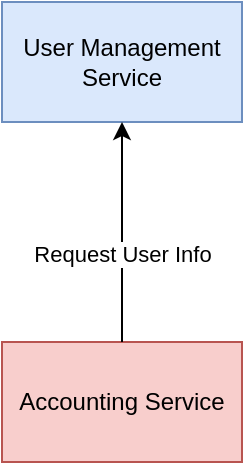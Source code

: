 <mxfile version="21.2.8" type="device" pages="5">
  <diagram name="1. One-to-One Service" id="2YBvvXClWsGukQMizWep">
    <mxGraphModel dx="1306" dy="811" grid="1" gridSize="10" guides="1" tooltips="1" connect="1" arrows="1" fold="1" page="1" pageScale="1" pageWidth="850" pageHeight="1100" math="0" shadow="0">
      <root>
        <mxCell id="0" />
        <mxCell id="1" parent="0" />
        <mxCell id="vMhwtUkk92McPzn8KWq_-1" value="User Management&lt;br&gt;Service" style="rounded=0;whiteSpace=wrap;html=1;fillColor=#dae8fc;strokeColor=#6c8ebf;" parent="1" vertex="1">
          <mxGeometry x="180" y="50" width="120" height="60" as="geometry" />
        </mxCell>
        <mxCell id="vMhwtUkk92McPzn8KWq_-2" value="Accounting Service" style="rounded=0;whiteSpace=wrap;html=1;fillColor=#f8cecc;strokeColor=#b85450;" parent="1" vertex="1">
          <mxGeometry x="180" y="220" width="120" height="60" as="geometry" />
        </mxCell>
        <mxCell id="vMhwtUkk92McPzn8KWq_-3" value="" style="endArrow=classic;html=1;rounded=0;exitX=0.5;exitY=0;exitDx=0;exitDy=0;" parent="1" source="vMhwtUkk92McPzn8KWq_-2" target="vMhwtUkk92McPzn8KWq_-1" edge="1">
          <mxGeometry width="50" height="50" relative="1" as="geometry">
            <mxPoint x="300" y="350" as="sourcePoint" />
            <mxPoint x="350" y="300" as="targetPoint" />
          </mxGeometry>
        </mxCell>
        <mxCell id="vMhwtUkk92McPzn8KWq_-4" value="Request User Info" style="edgeLabel;html=1;align=center;verticalAlign=middle;resizable=0;points=[];" parent="vMhwtUkk92McPzn8KWq_-3" vertex="1" connectable="0">
          <mxGeometry x="-0.199" y="1" relative="1" as="geometry">
            <mxPoint x="1" as="offset" />
          </mxGeometry>
        </mxCell>
      </root>
    </mxGraphModel>
  </diagram>
  <diagram id="zNXtOOr3SQ-DR57EHMuo" name="2. One-to-many">
    <mxGraphModel dx="1306" dy="811" grid="1" gridSize="10" guides="1" tooltips="1" connect="1" arrows="1" fold="1" page="1" pageScale="1" pageWidth="827" pageHeight="1169" math="0" shadow="0">
      <root>
        <mxCell id="0" />
        <mxCell id="1" parent="0" />
        <mxCell id="7NkdLn3xQdVWbXAN1BmN-1" value="User Management&lt;br&gt;Service" style="rounded=0;whiteSpace=wrap;html=1;fillColor=#dae8fc;strokeColor=#6c8ebf;" parent="1" vertex="1">
          <mxGeometry x="180" y="50" width="120" height="60" as="geometry" />
        </mxCell>
        <mxCell id="7NkdLn3xQdVWbXAN1BmN-2" value="Accounting Service" style="rounded=0;whiteSpace=wrap;html=1;fillColor=#f8cecc;strokeColor=#b85450;" parent="1" vertex="1">
          <mxGeometry x="40" y="210" width="120" height="60" as="geometry" />
        </mxCell>
        <mxCell id="7NkdLn3xQdVWbXAN1BmN-3" value="" style="endArrow=classic;html=1;rounded=0;exitX=0.5;exitY=0;exitDx=0;exitDy=0;" parent="1" source="7NkdLn3xQdVWbXAN1BmN-2" target="7NkdLn3xQdVWbXAN1BmN-1" edge="1">
          <mxGeometry width="50" height="50" relative="1" as="geometry">
            <mxPoint x="300" y="350" as="sourcePoint" />
            <mxPoint x="350" y="300" as="targetPoint" />
            <Array as="points">
              <mxPoint x="100" y="80" />
            </Array>
          </mxGeometry>
        </mxCell>
        <mxCell id="7NkdLn3xQdVWbXAN1BmN-4" value="Request User Info" style="edgeLabel;html=1;align=center;verticalAlign=middle;resizable=0;points=[];" parent="7NkdLn3xQdVWbXAN1BmN-3" vertex="1" connectable="0">
          <mxGeometry x="-0.199" y="1" relative="1" as="geometry">
            <mxPoint x="1" as="offset" />
          </mxGeometry>
        </mxCell>
        <mxCell id="7NkdLn3xQdVWbXAN1BmN-5" value="Statistics Service" style="rounded=0;whiteSpace=wrap;html=1;fillColor=#f8cecc;strokeColor=#b85450;" parent="1" vertex="1">
          <mxGeometry x="180" y="210" width="120" height="60" as="geometry" />
        </mxCell>
        <mxCell id="7NkdLn3xQdVWbXAN1BmN-6" value="Mail Service" style="rounded=0;whiteSpace=wrap;html=1;fillColor=#f8cecc;strokeColor=#b85450;" parent="1" vertex="1">
          <mxGeometry x="330" y="210" width="120" height="60" as="geometry" />
        </mxCell>
        <mxCell id="7NkdLn3xQdVWbXAN1BmN-7" value="" style="endArrow=classic;html=1;rounded=0;entryX=1;entryY=0.5;entryDx=0;entryDy=0;" parent="1" source="7NkdLn3xQdVWbXAN1BmN-6" target="7NkdLn3xQdVWbXAN1BmN-1" edge="1">
          <mxGeometry width="50" height="50" relative="1" as="geometry">
            <mxPoint x="110" y="220" as="sourcePoint" />
            <mxPoint x="190" y="90" as="targetPoint" />
            <Array as="points">
              <mxPoint x="390" y="80" />
            </Array>
          </mxGeometry>
        </mxCell>
        <mxCell id="7NkdLn3xQdVWbXAN1BmN-8" value="Request User Info" style="edgeLabel;html=1;align=center;verticalAlign=middle;resizable=0;points=[];" parent="7NkdLn3xQdVWbXAN1BmN-7" vertex="1" connectable="0">
          <mxGeometry x="-0.199" y="1" relative="1" as="geometry">
            <mxPoint x="1" as="offset" />
          </mxGeometry>
        </mxCell>
        <mxCell id="7NkdLn3xQdVWbXAN1BmN-9" value="" style="endArrow=classic;html=1;rounded=0;entryX=0.5;entryY=1;entryDx=0;entryDy=0;exitX=0.5;exitY=0;exitDx=0;exitDy=0;" parent="1" source="7NkdLn3xQdVWbXAN1BmN-5" target="7NkdLn3xQdVWbXAN1BmN-1" edge="1">
          <mxGeometry width="50" height="50" relative="1" as="geometry">
            <mxPoint x="400" y="220" as="sourcePoint" />
            <mxPoint x="310" y="90" as="targetPoint" />
            <Array as="points" />
          </mxGeometry>
        </mxCell>
        <mxCell id="7NkdLn3xQdVWbXAN1BmN-10" value="Request User Info" style="edgeLabel;html=1;align=center;verticalAlign=middle;resizable=0;points=[];" parent="7NkdLn3xQdVWbXAN1BmN-9" vertex="1" connectable="0">
          <mxGeometry x="-0.199" y="1" relative="1" as="geometry">
            <mxPoint x="1" as="offset" />
          </mxGeometry>
        </mxCell>
      </root>
    </mxGraphModel>
  </diagram>
  <diagram id="sLTfV-Mv8x6k5jD3IU0b" name="3. many-to-many">
    <mxGraphModel dx="2014" dy="737" grid="1" gridSize="10" guides="1" tooltips="1" connect="1" arrows="1" fold="1" page="1" pageScale="1" pageWidth="827" pageHeight="1169" math="0" shadow="0">
      <root>
        <mxCell id="0" />
        <mxCell id="1" parent="0" />
        <mxCell id="_6pNPz45x10l2pBfpzJO-1" value="User Management&lt;br&gt;Service" style="rounded=0;whiteSpace=wrap;html=1;fillColor=#dae8fc;strokeColor=#6c8ebf;" parent="1" vertex="1">
          <mxGeometry x="180" y="50" width="120" height="60" as="geometry" />
        </mxCell>
        <mxCell id="_6pNPz45x10l2pBfpzJO-2" value="Accounting Service" style="rounded=0;whiteSpace=wrap;html=1;fillColor=#f8cecc;strokeColor=#b85450;" parent="1" vertex="1">
          <mxGeometry x="40" y="210" width="120" height="60" as="geometry" />
        </mxCell>
        <mxCell id="_6pNPz45x10l2pBfpzJO-3" value="" style="endArrow=classic;html=1;rounded=0;exitX=0.5;exitY=0;exitDx=0;exitDy=0;" parent="1" source="_6pNPz45x10l2pBfpzJO-2" target="_6pNPz45x10l2pBfpzJO-1" edge="1">
          <mxGeometry width="50" height="50" relative="1" as="geometry">
            <mxPoint x="300" y="350" as="sourcePoint" />
            <mxPoint x="350" y="300" as="targetPoint" />
            <Array as="points">
              <mxPoint x="100" y="80" />
            </Array>
          </mxGeometry>
        </mxCell>
        <mxCell id="_6pNPz45x10l2pBfpzJO-4" value="Request User Info" style="edgeLabel;html=1;align=center;verticalAlign=middle;resizable=0;points=[];" parent="_6pNPz45x10l2pBfpzJO-3" vertex="1" connectable="0">
          <mxGeometry x="-0.199" y="1" relative="1" as="geometry">
            <mxPoint x="11" y="-45" as="offset" />
          </mxGeometry>
        </mxCell>
        <mxCell id="_6pNPz45x10l2pBfpzJO-5" value="Mail Service" style="rounded=0;whiteSpace=wrap;html=1;fillColor=#f8cecc;strokeColor=#b85450;" parent="1" vertex="1">
          <mxGeometry x="180" y="210" width="120" height="60" as="geometry" />
        </mxCell>
        <mxCell id="_6pNPz45x10l2pBfpzJO-6" value="Statistics Service" style="rounded=0;whiteSpace=wrap;html=1;fillColor=#f8cecc;strokeColor=#b85450;" parent="1" vertex="1">
          <mxGeometry x="330" y="210" width="120" height="60" as="geometry" />
        </mxCell>
        <mxCell id="_6pNPz45x10l2pBfpzJO-7" value="" style="endArrow=classic;html=1;rounded=0;entryX=1;entryY=0.5;entryDx=0;entryDy=0;" parent="1" source="_6pNPz45x10l2pBfpzJO-6" target="_6pNPz45x10l2pBfpzJO-1" edge="1">
          <mxGeometry width="50" height="50" relative="1" as="geometry">
            <mxPoint x="110" y="220" as="sourcePoint" />
            <mxPoint x="190" y="90" as="targetPoint" />
            <Array as="points">
              <mxPoint x="390" y="80" />
            </Array>
          </mxGeometry>
        </mxCell>
        <mxCell id="_6pNPz45x10l2pBfpzJO-8" value="Request User Info" style="edgeLabel;html=1;align=center;verticalAlign=middle;resizable=0;points=[];" parent="_6pNPz45x10l2pBfpzJO-7" vertex="1" connectable="0">
          <mxGeometry x="-0.199" y="1" relative="1" as="geometry">
            <mxPoint x="-19" y="-42" as="offset" />
          </mxGeometry>
        </mxCell>
        <mxCell id="_6pNPz45x10l2pBfpzJO-9" value="" style="endArrow=classic;html=1;rounded=0;entryX=0.5;entryY=1;entryDx=0;entryDy=0;exitX=0.5;exitY=0;exitDx=0;exitDy=0;" parent="1" source="_6pNPz45x10l2pBfpzJO-5" target="_6pNPz45x10l2pBfpzJO-1" edge="1">
          <mxGeometry width="50" height="50" relative="1" as="geometry">
            <mxPoint x="400" y="220" as="sourcePoint" />
            <mxPoint x="310" y="90" as="targetPoint" />
            <Array as="points" />
          </mxGeometry>
        </mxCell>
        <mxCell id="_6pNPz45x10l2pBfpzJO-10" value="Request User Info" style="edgeLabel;html=1;align=center;verticalAlign=middle;resizable=0;points=[];" parent="_6pNPz45x10l2pBfpzJO-9" vertex="1" connectable="0">
          <mxGeometry x="-0.199" y="1" relative="1" as="geometry">
            <mxPoint x="1" y="-30" as="offset" />
          </mxGeometry>
        </mxCell>
        <mxCell id="_6pNPz45x10l2pBfpzJO-11" value="Permission Management&lt;br&gt;Service" style="rounded=0;whiteSpace=wrap;html=1;fillColor=#dae8fc;strokeColor=#6c8ebf;" parent="1" vertex="1">
          <mxGeometry x="-130" y="50" width="120" height="60" as="geometry" />
        </mxCell>
        <mxCell id="_6pNPz45x10l2pBfpzJO-12" value="" style="endArrow=classic;html=1;rounded=0;" parent="1" source="_6pNPz45x10l2pBfpzJO-2" target="_6pNPz45x10l2pBfpzJO-11" edge="1">
          <mxGeometry width="50" height="50" relative="1" as="geometry">
            <mxPoint x="110" y="220" as="sourcePoint" />
            <mxPoint x="190" y="90" as="targetPoint" />
            <Array as="points">
              <mxPoint x="20" y="160" />
            </Array>
          </mxGeometry>
        </mxCell>
        <mxCell id="_6pNPz45x10l2pBfpzJO-13" value="Request Permission&lt;br&gt;Info" style="edgeLabel;html=1;align=center;verticalAlign=middle;resizable=0;points=[];" parent="_6pNPz45x10l2pBfpzJO-12" vertex="1" connectable="0">
          <mxGeometry x="-0.199" y="1" relative="1" as="geometry">
            <mxPoint x="1" as="offset" />
          </mxGeometry>
        </mxCell>
        <mxCell id="_6pNPz45x10l2pBfpzJO-15" value="Audit&lt;br&gt;Service" style="rounded=0;whiteSpace=wrap;html=1;fillColor=#dae8fc;strokeColor=#6c8ebf;" parent="1" vertex="1">
          <mxGeometry x="520" y="50" width="120" height="60" as="geometry" />
        </mxCell>
        <mxCell id="_6pNPz45x10l2pBfpzJO-16" value="" style="endArrow=classic;html=1;rounded=0;" parent="1" target="_6pNPz45x10l2pBfpzJO-15" edge="1">
          <mxGeometry width="50" height="50" relative="1" as="geometry">
            <mxPoint x="390" y="210" as="sourcePoint" />
            <mxPoint x="-26" y="120" as="targetPoint" />
            <Array as="points">
              <mxPoint x="390" y="210" />
            </Array>
          </mxGeometry>
        </mxCell>
        <mxCell id="_6pNPz45x10l2pBfpzJO-17" value="Request Audit&lt;br&gt;&amp;nbsp;Info" style="edgeLabel;html=1;align=center;verticalAlign=middle;resizable=0;points=[];" parent="_6pNPz45x10l2pBfpzJO-16" vertex="1" connectable="0">
          <mxGeometry x="-0.199" y="1" relative="1" as="geometry">
            <mxPoint x="1" as="offset" />
          </mxGeometry>
        </mxCell>
        <mxCell id="_6pNPz45x10l2pBfpzJO-18" value="" style="endArrow=classic;html=1;rounded=0;exitX=0.5;exitY=0;exitDx=0;exitDy=0;entryX=1;entryY=0.5;entryDx=0;entryDy=0;" parent="1" source="_6pNPz45x10l2pBfpzJO-5" target="_6pNPz45x10l2pBfpzJO-11" edge="1">
          <mxGeometry width="50" height="50" relative="1" as="geometry">
            <mxPoint x="80" y="220" as="sourcePoint" />
            <mxPoint x="-26" y="120" as="targetPoint" />
            <Array as="points">
              <mxPoint x="80" y="130" />
            </Array>
          </mxGeometry>
        </mxCell>
        <mxCell id="_6pNPz45x10l2pBfpzJO-19" value="Request&amp;nbsp;&lt;br&gt;Permission&lt;br&gt;Info" style="edgeLabel;html=1;align=center;verticalAlign=middle;resizable=0;points=[];" parent="_6pNPz45x10l2pBfpzJO-18" vertex="1" connectable="0">
          <mxGeometry x="-0.199" y="1" relative="1" as="geometry">
            <mxPoint x="22" y="15" as="offset" />
          </mxGeometry>
        </mxCell>
        <mxCell id="_6pNPz45x10l2pBfpzJO-20" value="" style="endArrow=classic;html=1;rounded=0;entryX=0;entryY=0.5;entryDx=0;entryDy=0;" parent="1" target="_6pNPz45x10l2pBfpzJO-15" edge="1">
          <mxGeometry width="50" height="50" relative="1" as="geometry">
            <mxPoint x="240" y="210" as="sourcePoint" />
            <mxPoint x="546" y="120" as="targetPoint" />
            <Array as="points">
              <mxPoint x="240" y="210" />
            </Array>
          </mxGeometry>
        </mxCell>
        <mxCell id="_6pNPz45x10l2pBfpzJO-21" value="Request Audit&lt;br&gt;&amp;nbsp;Info" style="edgeLabel;html=1;align=center;verticalAlign=middle;resizable=0;points=[];" parent="_6pNPz45x10l2pBfpzJO-20" vertex="1" connectable="0">
          <mxGeometry x="-0.199" y="1" relative="1" as="geometry">
            <mxPoint x="-32" y="13" as="offset" />
          </mxGeometry>
        </mxCell>
      </root>
    </mxGraphModel>
  </diagram>
  <diagram name="event-bus" id="UQhZt5zPk0SAnpH29GA3">
    <mxGraphModel dx="1306" dy="811" grid="1" gridSize="10" guides="1" tooltips="1" connect="1" arrows="1" fold="1" page="1" pageScale="1" pageWidth="827" pageHeight="1169" math="0" shadow="0">
      <root>
        <mxCell id="gwxealR5jL427xhSwZlq-0" />
        <mxCell id="gwxealR5jL427xhSwZlq-1" parent="gwxealR5jL427xhSwZlq-0" />
        <mxCell id="gwxealR5jL427xhSwZlq-2" value="User Management&lt;br&gt;Service" style="rounded=0;whiteSpace=wrap;html=1;fillColor=#dae8fc;strokeColor=#6c8ebf;" parent="gwxealR5jL427xhSwZlq-1" vertex="1">
          <mxGeometry x="180" y="50" width="120" height="60" as="geometry" />
        </mxCell>
        <mxCell id="gwxealR5jL427xhSwZlq-3" value="Accounting Service" style="rounded=0;whiteSpace=wrap;html=1;fillColor=#f8cecc;strokeColor=#b85450;" parent="gwxealR5jL427xhSwZlq-1" vertex="1">
          <mxGeometry x="40" y="260" width="120" height="60" as="geometry" />
        </mxCell>
        <mxCell id="gwxealR5jL427xhSwZlq-6" value="Mail&amp;nbsp;Service" style="rounded=0;whiteSpace=wrap;html=1;fillColor=#f8cecc;strokeColor=#b85450;" parent="gwxealR5jL427xhSwZlq-1" vertex="1">
          <mxGeometry x="180" y="260" width="120" height="60" as="geometry" />
        </mxCell>
        <mxCell id="gwxealR5jL427xhSwZlq-7" value="Statistics Service" style="rounded=0;whiteSpace=wrap;html=1;fillColor=#f8cecc;strokeColor=#b85450;" parent="gwxealR5jL427xhSwZlq-1" vertex="1">
          <mxGeometry x="330" y="260" width="120" height="60" as="geometry" />
        </mxCell>
        <mxCell id="gwxealR5jL427xhSwZlq-12" value="Permission Management&lt;br&gt;Service" style="rounded=0;whiteSpace=wrap;html=1;fillColor=#dae8fc;strokeColor=#6c8ebf;" parent="gwxealR5jL427xhSwZlq-1" vertex="1">
          <mxGeometry x="20" y="50" width="120" height="60" as="geometry" />
        </mxCell>
        <mxCell id="gwxealR5jL427xhSwZlq-15" value="Audit&lt;br&gt;Service" style="rounded=0;whiteSpace=wrap;html=1;fillColor=#dae8fc;strokeColor=#6c8ebf;" parent="gwxealR5jL427xhSwZlq-1" vertex="1">
          <mxGeometry x="340" y="50" width="120" height="60" as="geometry" />
        </mxCell>
        <mxCell id="axD1EVpp38-owQ8rnh4v-1" value="Event Bus" style="ellipse;shape=cloud;whiteSpace=wrap;html=1;" parent="gwxealR5jL427xhSwZlq-1" vertex="1">
          <mxGeometry x="180" y="140" width="120" height="80" as="geometry" />
        </mxCell>
        <mxCell id="axD1EVpp38-owQ8rnh4v-2" value="" style="endArrow=classic;html=1;rounded=0;exitX=0.5;exitY=1;exitDx=0;exitDy=0;entryX=0.111;entryY=0.259;entryDx=0;entryDy=0;entryPerimeter=0;" parent="gwxealR5jL427xhSwZlq-1" source="gwxealR5jL427xhSwZlq-12" target="axD1EVpp38-owQ8rnh4v-1" edge="1">
          <mxGeometry width="50" height="50" relative="1" as="geometry">
            <mxPoint x="460" y="290" as="sourcePoint" />
            <mxPoint x="510" y="240" as="targetPoint" />
          </mxGeometry>
        </mxCell>
        <mxCell id="axD1EVpp38-owQ8rnh4v-4" value="" style="endArrow=classic;html=1;rounded=0;entryX=0.486;entryY=0.126;entryDx=0;entryDy=0;entryPerimeter=0;" parent="gwxealR5jL427xhSwZlq-1" source="gwxealR5jL427xhSwZlq-2" target="axD1EVpp38-owQ8rnh4v-1" edge="1">
          <mxGeometry width="50" height="50" relative="1" as="geometry">
            <mxPoint x="90" y="120" as="sourcePoint" />
            <mxPoint x="203" y="171" as="targetPoint" />
          </mxGeometry>
        </mxCell>
        <mxCell id="axD1EVpp38-owQ8rnh4v-5" value="" style="endArrow=classic;html=1;rounded=0;exitX=0.5;exitY=1;exitDx=0;exitDy=0;entryX=0.88;entryY=0.25;entryDx=0;entryDy=0;entryPerimeter=0;" parent="gwxealR5jL427xhSwZlq-1" source="gwxealR5jL427xhSwZlq-15" target="axD1EVpp38-owQ8rnh4v-1" edge="1">
          <mxGeometry width="50" height="50" relative="1" as="geometry">
            <mxPoint x="100" y="130" as="sourcePoint" />
            <mxPoint x="213" y="181" as="targetPoint" />
          </mxGeometry>
        </mxCell>
        <mxCell id="axD1EVpp38-owQ8rnh4v-6" value="" style="endArrow=classic;html=1;rounded=0;exitX=0.13;exitY=0.77;exitDx=0;exitDy=0;entryX=0.5;entryY=0;entryDx=0;entryDy=0;exitPerimeter=0;" parent="gwxealR5jL427xhSwZlq-1" source="axD1EVpp38-owQ8rnh4v-1" target="gwxealR5jL427xhSwZlq-3" edge="1">
          <mxGeometry width="50" height="50" relative="1" as="geometry">
            <mxPoint x="90" y="120" as="sourcePoint" />
            <mxPoint x="203" y="171" as="targetPoint" />
          </mxGeometry>
        </mxCell>
        <mxCell id="axD1EVpp38-owQ8rnh4v-7" value="" style="endArrow=classic;html=1;rounded=0;exitX=0.55;exitY=0.95;exitDx=0;exitDy=0;entryX=0.559;entryY=0.006;entryDx=0;entryDy=0;exitPerimeter=0;entryPerimeter=0;" parent="gwxealR5jL427xhSwZlq-1" source="axD1EVpp38-owQ8rnh4v-1" target="gwxealR5jL427xhSwZlq-6" edge="1">
          <mxGeometry width="50" height="50" relative="1" as="geometry">
            <mxPoint x="206" y="212" as="sourcePoint" />
            <mxPoint x="110" y="270" as="targetPoint" />
          </mxGeometry>
        </mxCell>
        <mxCell id="axD1EVpp38-owQ8rnh4v-8" value="" style="endArrow=classic;html=1;rounded=0;exitX=0.96;exitY=0.7;exitDx=0;exitDy=0;entryX=0.5;entryY=0;entryDx=0;entryDy=0;exitPerimeter=0;" parent="gwxealR5jL427xhSwZlq-1" source="axD1EVpp38-owQ8rnh4v-1" target="gwxealR5jL427xhSwZlq-7" edge="1">
          <mxGeometry width="50" height="50" relative="1" as="geometry">
            <mxPoint x="216" y="222" as="sourcePoint" />
            <mxPoint x="120" y="280" as="targetPoint" />
          </mxGeometry>
        </mxCell>
      </root>
    </mxGraphModel>
  </diagram>
  <diagram id="y5C_6143Q0JHo4P8BsTe" name="publisher-subscriber">
    <mxGraphModel dx="1306" dy="811" grid="1" gridSize="10" guides="1" tooltips="1" connect="1" arrows="1" fold="1" page="1" pageScale="1" pageWidth="827" pageHeight="1169" math="0" shadow="0">
      <root>
        <mxCell id="0" />
        <mxCell id="1" parent="0" />
        <mxCell id="eYDP2A2Q24t6ipOZO2rj-1" value="User Management&lt;br&gt;Service" style="rounded=0;whiteSpace=wrap;html=1;fillColor=#dae8fc;strokeColor=#6c8ebf;" parent="1" vertex="1">
          <mxGeometry x="180" y="50" width="120" height="60" as="geometry" />
        </mxCell>
        <mxCell id="eYDP2A2Q24t6ipOZO2rj-2" value="Accounting Service" style="rounded=0;whiteSpace=wrap;html=1;fillColor=#f8cecc;strokeColor=#b85450;" parent="1" vertex="1">
          <mxGeometry x="40" y="260" width="120" height="60" as="geometry" />
        </mxCell>
        <mxCell id="eYDP2A2Q24t6ipOZO2rj-3" value="Mail&amp;nbsp;Service" style="rounded=0;whiteSpace=wrap;html=1;fillColor=#f8cecc;strokeColor=#b85450;" parent="1" vertex="1">
          <mxGeometry x="180" y="260" width="120" height="60" as="geometry" />
        </mxCell>
        <mxCell id="eYDP2A2Q24t6ipOZO2rj-4" value="Statistics&amp;nbsp;Service" style="rounded=0;whiteSpace=wrap;html=1;fillColor=#f8cecc;strokeColor=#b85450;" parent="1" vertex="1">
          <mxGeometry x="330" y="260" width="120" height="60" as="geometry" />
        </mxCell>
        <mxCell id="eYDP2A2Q24t6ipOZO2rj-5" value="Permission Management&lt;br style=&quot;border-color: var(--border-color);&quot;&gt;Service" style="rounded=0;whiteSpace=wrap;html=1;fillColor=#dae8fc;strokeColor=#6c8ebf;" parent="1" vertex="1">
          <mxGeometry x="20" y="50" width="120" height="60" as="geometry" />
        </mxCell>
        <mxCell id="eYDP2A2Q24t6ipOZO2rj-6" value="Audit&lt;br&gt;Service" style="rounded=0;whiteSpace=wrap;html=1;fillColor=#dae8fc;strokeColor=#6c8ebf;" parent="1" vertex="1">
          <mxGeometry x="340" y="50" width="120" height="60" as="geometry" />
        </mxCell>
        <mxCell id="eYDP2A2Q24t6ipOZO2rj-7" value="Publisher/Subscriber &lt;br&gt;Event Bus" style="ellipse;shape=cloud;whiteSpace=wrap;html=1;" parent="1" vertex="1">
          <mxGeometry x="140" y="140" width="200" height="80" as="geometry" />
        </mxCell>
        <mxCell id="eYDP2A2Q24t6ipOZO2rj-8" value="" style="endArrow=classic;html=1;rounded=0;exitX=0.5;exitY=1;exitDx=0;exitDy=0;entryX=0.111;entryY=0.259;entryDx=0;entryDy=0;entryPerimeter=0;" parent="1" source="eYDP2A2Q24t6ipOZO2rj-5" target="eYDP2A2Q24t6ipOZO2rj-7" edge="1">
          <mxGeometry width="50" height="50" relative="1" as="geometry">
            <mxPoint x="460" y="290" as="sourcePoint" />
            <mxPoint x="510" y="240" as="targetPoint" />
          </mxGeometry>
        </mxCell>
        <mxCell id="eYDP2A2Q24t6ipOZO2rj-9" value="" style="endArrow=classic;html=1;rounded=0;entryX=0.503;entryY=0.132;entryDx=0;entryDy=0;entryPerimeter=0;" parent="1" source="eYDP2A2Q24t6ipOZO2rj-1" target="eYDP2A2Q24t6ipOZO2rj-7" edge="1">
          <mxGeometry width="50" height="50" relative="1" as="geometry">
            <mxPoint x="90" y="120" as="sourcePoint" />
            <mxPoint x="203" y="171" as="targetPoint" />
          </mxGeometry>
        </mxCell>
        <mxCell id="eYDP2A2Q24t6ipOZO2rj-10" value="" style="endArrow=classic;html=1;rounded=0;exitX=0.5;exitY=1;exitDx=0;exitDy=0;entryX=0.88;entryY=0.25;entryDx=0;entryDy=0;entryPerimeter=0;" parent="1" source="eYDP2A2Q24t6ipOZO2rj-6" target="eYDP2A2Q24t6ipOZO2rj-7" edge="1">
          <mxGeometry width="50" height="50" relative="1" as="geometry">
            <mxPoint x="100" y="130" as="sourcePoint" />
            <mxPoint x="213" y="181" as="targetPoint" />
          </mxGeometry>
        </mxCell>
        <mxCell id="eYDP2A2Q24t6ipOZO2rj-11" value="" style="endArrow=classic;html=1;rounded=0;exitX=0.13;exitY=0.77;exitDx=0;exitDy=0;entryX=0.5;entryY=0;entryDx=0;entryDy=0;exitPerimeter=0;" parent="1" source="eYDP2A2Q24t6ipOZO2rj-7" target="eYDP2A2Q24t6ipOZO2rj-2" edge="1">
          <mxGeometry width="50" height="50" relative="1" as="geometry">
            <mxPoint x="90" y="120" as="sourcePoint" />
            <mxPoint x="203" y="171" as="targetPoint" />
          </mxGeometry>
        </mxCell>
        <mxCell id="eYDP2A2Q24t6ipOZO2rj-12" value="" style="endArrow=classic;html=1;rounded=0;exitX=0.532;exitY=0.937;exitDx=0;exitDy=0;entryX=0.559;entryY=0.006;entryDx=0;entryDy=0;exitPerimeter=0;entryPerimeter=0;" parent="1" source="eYDP2A2Q24t6ipOZO2rj-7" target="eYDP2A2Q24t6ipOZO2rj-3" edge="1">
          <mxGeometry width="50" height="50" relative="1" as="geometry">
            <mxPoint x="206" y="212" as="sourcePoint" />
            <mxPoint x="110" y="270" as="targetPoint" />
          </mxGeometry>
        </mxCell>
        <mxCell id="eYDP2A2Q24t6ipOZO2rj-13" value="" style="endArrow=classic;html=1;rounded=0;exitX=0.96;exitY=0.7;exitDx=0;exitDy=0;entryX=0.5;entryY=0;entryDx=0;entryDy=0;exitPerimeter=0;" parent="1" source="eYDP2A2Q24t6ipOZO2rj-7" target="eYDP2A2Q24t6ipOZO2rj-4" edge="1">
          <mxGeometry width="50" height="50" relative="1" as="geometry">
            <mxPoint x="216" y="222" as="sourcePoint" />
            <mxPoint x="120" y="280" as="targetPoint" />
          </mxGeometry>
        </mxCell>
      </root>
    </mxGraphModel>
  </diagram>
</mxfile>
